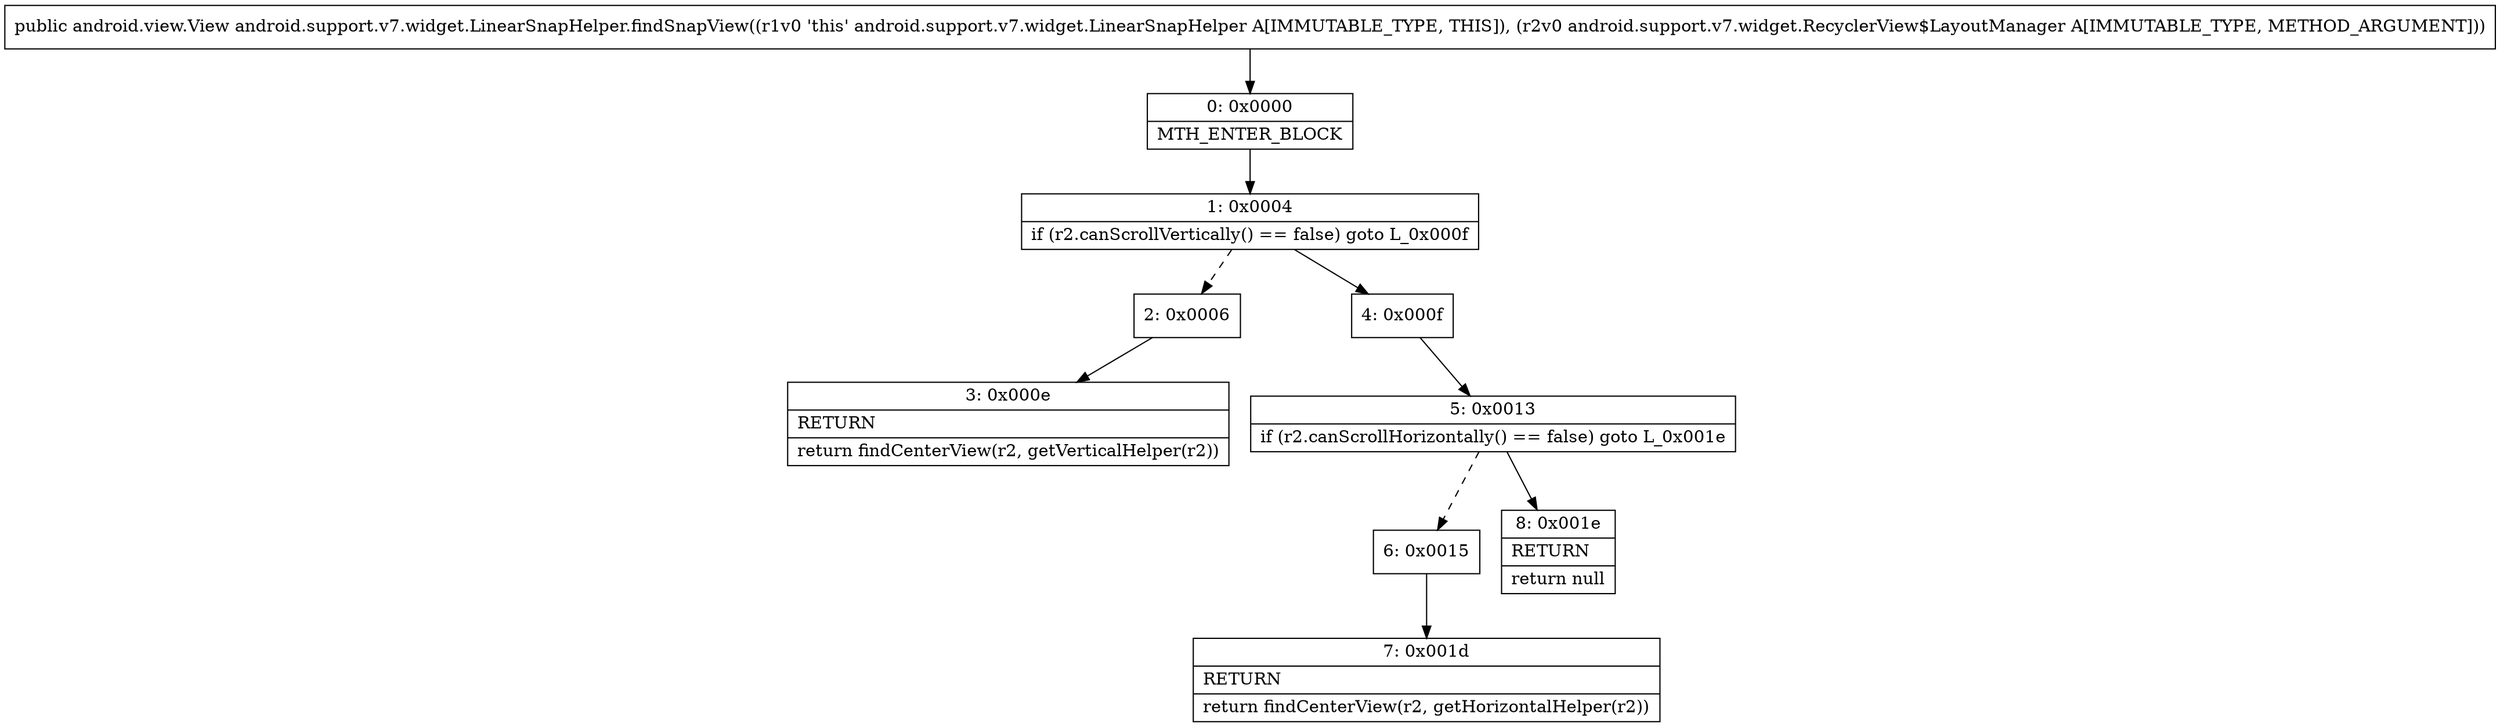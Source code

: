 digraph "CFG forandroid.support.v7.widget.LinearSnapHelper.findSnapView(Landroid\/support\/v7\/widget\/RecyclerView$LayoutManager;)Landroid\/view\/View;" {
Node_0 [shape=record,label="{0\:\ 0x0000|MTH_ENTER_BLOCK\l}"];
Node_1 [shape=record,label="{1\:\ 0x0004|if (r2.canScrollVertically() == false) goto L_0x000f\l}"];
Node_2 [shape=record,label="{2\:\ 0x0006}"];
Node_3 [shape=record,label="{3\:\ 0x000e|RETURN\l|return findCenterView(r2, getVerticalHelper(r2))\l}"];
Node_4 [shape=record,label="{4\:\ 0x000f}"];
Node_5 [shape=record,label="{5\:\ 0x0013|if (r2.canScrollHorizontally() == false) goto L_0x001e\l}"];
Node_6 [shape=record,label="{6\:\ 0x0015}"];
Node_7 [shape=record,label="{7\:\ 0x001d|RETURN\l|return findCenterView(r2, getHorizontalHelper(r2))\l}"];
Node_8 [shape=record,label="{8\:\ 0x001e|RETURN\l|return null\l}"];
MethodNode[shape=record,label="{public android.view.View android.support.v7.widget.LinearSnapHelper.findSnapView((r1v0 'this' android.support.v7.widget.LinearSnapHelper A[IMMUTABLE_TYPE, THIS]), (r2v0 android.support.v7.widget.RecyclerView$LayoutManager A[IMMUTABLE_TYPE, METHOD_ARGUMENT])) }"];
MethodNode -> Node_0;
Node_0 -> Node_1;
Node_1 -> Node_2[style=dashed];
Node_1 -> Node_4;
Node_2 -> Node_3;
Node_4 -> Node_5;
Node_5 -> Node_6[style=dashed];
Node_5 -> Node_8;
Node_6 -> Node_7;
}

